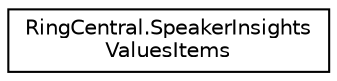digraph "Graphical Class Hierarchy"
{
 // LATEX_PDF_SIZE
  edge [fontname="Helvetica",fontsize="10",labelfontname="Helvetica",labelfontsize="10"];
  node [fontname="Helvetica",fontsize="10",shape=record];
  rankdir="LR";
  Node0 [label="RingCentral.SpeakerInsights\lValuesItems",height=0.2,width=0.4,color="black", fillcolor="white", style="filled",URL="$classRingCentral_1_1SpeakerInsightsValuesItems.html",tooltip=" "];
}
